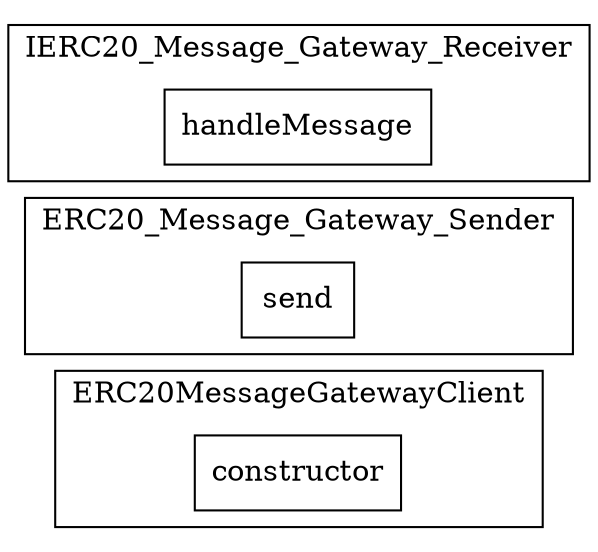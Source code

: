 strict digraph {
rankdir="LR"
node [shape=box]
subgraph cluster_18_ERC20MessageGatewayClient {
label = "ERC20MessageGatewayClient"
"18_constructor" [label="constructor"]
}subgraph cluster_60_ERC20_Message_Gateway_Sender {
label = "ERC20_Message_Gateway_Sender"
"60_send" [label="send"]
}subgraph cluster_78_IERC20_Message_Gateway_Receiver {
label = "IERC20_Message_Gateway_Receiver"
"78_handleMessage" [label="handleMessage"]
}subgraph cluster_solidity {
label = "[Solidity]"
}
}